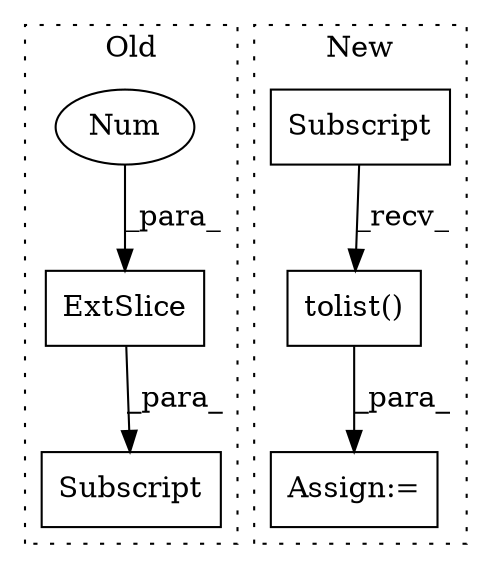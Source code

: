 digraph G {
subgraph cluster0 {
1 [label="ExtSlice" a="85" s="15730" l="6" shape="box"];
3 [label="Subscript" a="63" s="15730,0" l="26,0" shape="box"];
5 [label="Num" a="76" s="15753" l="2" shape="ellipse"];
label = "Old";
style="dotted";
}
subgraph cluster1 {
2 [label="tolist()" a="75" s="17098" l="91" shape="box"];
4 [label="Assign:=" a="68" s="17078" l="3" shape="box"];
6 [label="Subscript" a="63" s="17098,0" l="82,0" shape="box"];
label = "New";
style="dotted";
}
1 -> 3 [label="_para_"];
2 -> 4 [label="_para_"];
5 -> 1 [label="_para_"];
6 -> 2 [label="_recv_"];
}